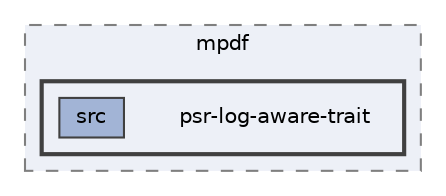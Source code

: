 digraph "plugins/learndash-certificate-builder/vendor/mpdf/psr-log-aware-trait"
{
 // LATEX_PDF_SIZE
  bgcolor="transparent";
  edge [fontname=Helvetica,fontsize=10,labelfontname=Helvetica,labelfontsize=10];
  node [fontname=Helvetica,fontsize=10,shape=box,height=0.2,width=0.4];
  compound=true
  subgraph clusterdir_263fc346572e20130f8704bda122b192 {
    graph [ bgcolor="#edf0f7", pencolor="grey50", label="mpdf", fontname=Helvetica,fontsize=10 style="filled,dashed", URL="dir_263fc346572e20130f8704bda122b192.html",tooltip=""]
  subgraph clusterdir_329b5d728873f642f8e7162d25564fa7 {
    graph [ bgcolor="#edf0f7", pencolor="grey25", label="", fontname=Helvetica,fontsize=10 style="filled,bold", URL="dir_329b5d728873f642f8e7162d25564fa7.html",tooltip=""]
    dir_329b5d728873f642f8e7162d25564fa7 [shape=plaintext, label="psr-log-aware-trait"];
  dir_a398cb044ceb53ab16baee0932fe237d [label="src", fillcolor="#a2b4d6", color="grey25", style="filled", URL="dir_a398cb044ceb53ab16baee0932fe237d.html",tooltip=""];
  }
  }
}
